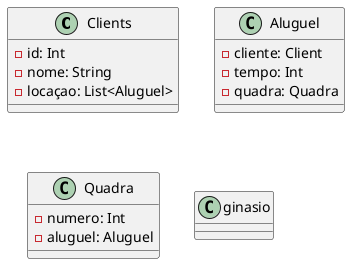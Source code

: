 @startuml ginasio
class Clients {
  - id: Int
  - nome: String
  - locaçao: List<Aluguel>
}

class Aluguel {
  - cliente: Client
  - tempo: Int
  - quadra: Quadra
}

class Quadra {
  - numero: Int
  - aluguel: Aluguel
}

class ginasio {
  
}
@enduml